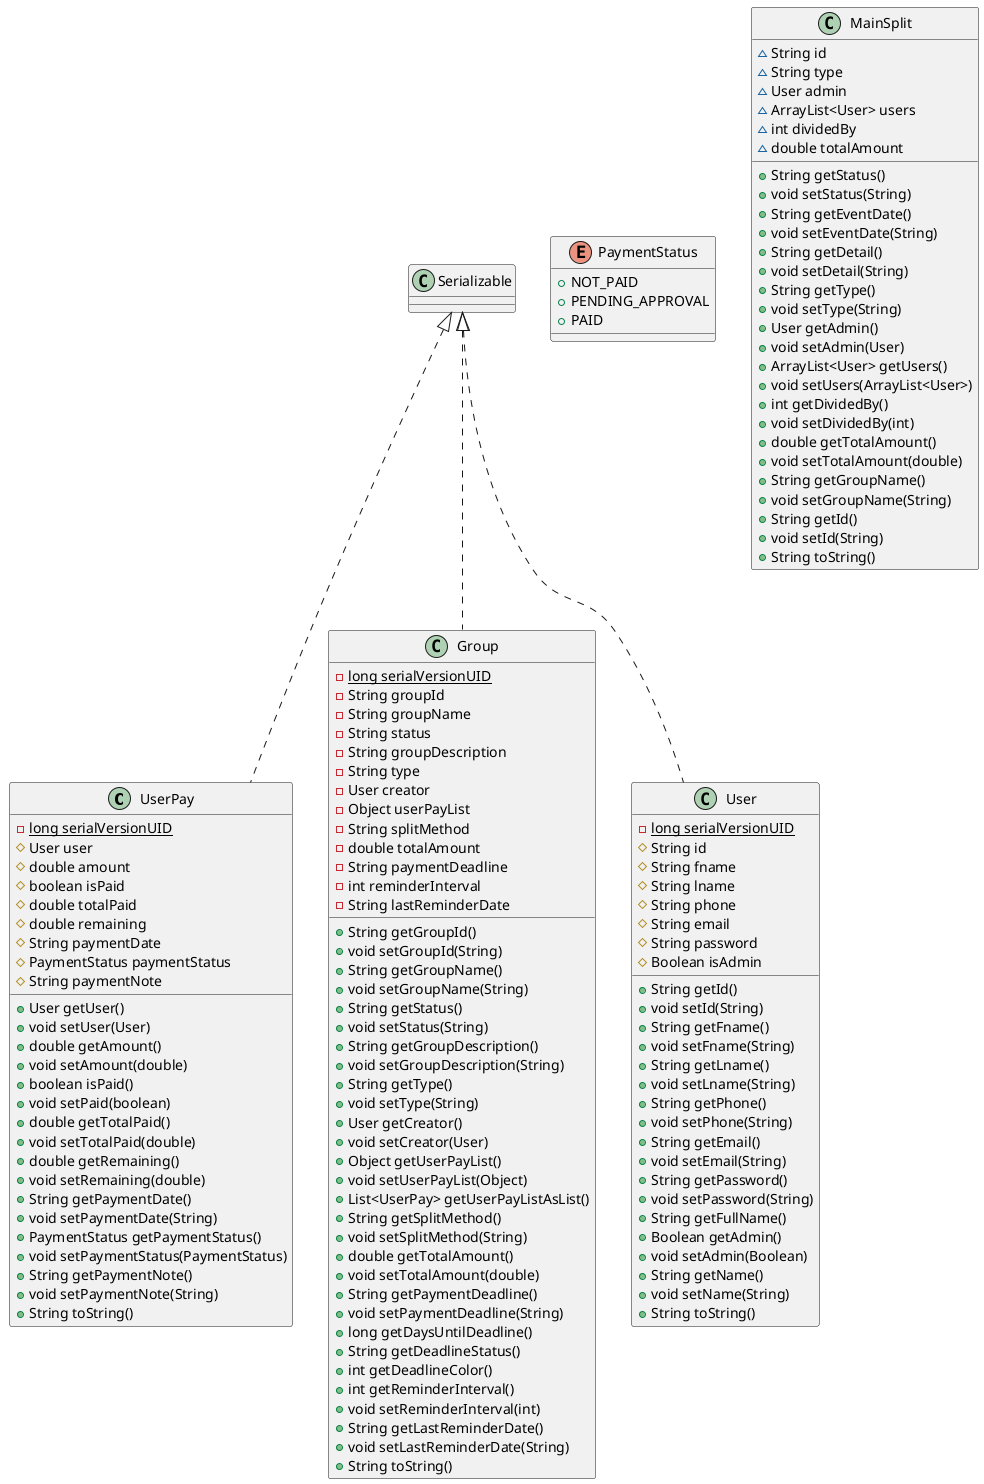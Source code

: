 @startuml
class UserPay {
- {static} long serialVersionUID
# User user
# double amount
# boolean isPaid
# double totalPaid
# double remaining
# String paymentDate
# PaymentStatus paymentStatus
# String paymentNote
+ User getUser()
+ void setUser(User)
+ double getAmount()
+ void setAmount(double)
+ boolean isPaid()
+ void setPaid(boolean)
+ double getTotalPaid()
+ void setTotalPaid(double)
+ double getRemaining()
+ void setRemaining(double)
+ String getPaymentDate()
+ void setPaymentDate(String)
+ PaymentStatus getPaymentStatus()
+ void setPaymentStatus(PaymentStatus)
+ String getPaymentNote()
+ void setPaymentNote(String)
+ String toString()
}


enum PaymentStatus {
+  NOT_PAID
+  PENDING_APPROVAL
+  PAID
}

class MainSplit {
~ String id
~ String type
~ User admin
~ ArrayList<User> users
~ int dividedBy
~ double totalAmount
+ String getStatus()
+ void setStatus(String)
+ String getEventDate()
+ void setEventDate(String)
+ String getDetail()
+ void setDetail(String)
+ String getType()
+ void setType(String)
+ User getAdmin()
+ void setAdmin(User)
+ ArrayList<User> getUsers()
+ void setUsers(ArrayList<User>)
+ int getDividedBy()
+ void setDividedBy(int)
+ double getTotalAmount()
+ void setTotalAmount(double)
+ String getGroupName()
+ void setGroupName(String)
+ String getId()
+ void setId(String)
+ String toString()
}


class Group {
- {static} long serialVersionUID
- String groupId
- String groupName
- String status
- String groupDescription
- String type
- User creator
- Object userPayList
- String splitMethod
- double totalAmount
- String paymentDeadline
- int reminderInterval
- String lastReminderDate
+ String getGroupId()
+ void setGroupId(String)
+ String getGroupName()
+ void setGroupName(String)
+ String getStatus()
+ void setStatus(String)
+ String getGroupDescription()
+ void setGroupDescription(String)
+ String getType()
+ void setType(String)
+ User getCreator()
+ void setCreator(User)
+ Object getUserPayList()
+ void setUserPayList(Object)
+ List<UserPay> getUserPayListAsList()
+ String getSplitMethod()
+ void setSplitMethod(String)
+ double getTotalAmount()
+ void setTotalAmount(double)
+ String getPaymentDeadline()
+ void setPaymentDeadline(String)
+ long getDaysUntilDeadline()
+ String getDeadlineStatus()
+ int getDeadlineColor()
+ int getReminderInterval()
+ void setReminderInterval(int)
+ String getLastReminderDate()
+ void setLastReminderDate(String)
+ String toString()
}


class User {
- {static} long serialVersionUID
# String id
# String fname
# String lname
# String phone
# String email
# String password
# Boolean isAdmin
+ String getId()
+ void setId(String)
+ String getFname()
+ void setFname(String)
+ String getLname()
+ void setLname(String)
+ String getPhone()
+ void setPhone(String)
+ String getEmail()
+ void setEmail(String)
+ String getPassword()
+ void setPassword(String)
+ String getFullName()
+ Boolean getAdmin()
+ void setAdmin(Boolean)
+ String getName()
+ void setName(String)
+ String toString()
}




Serializable <|.. UserPay
Serializable <|.. Group
Serializable <|.. User
@enduml